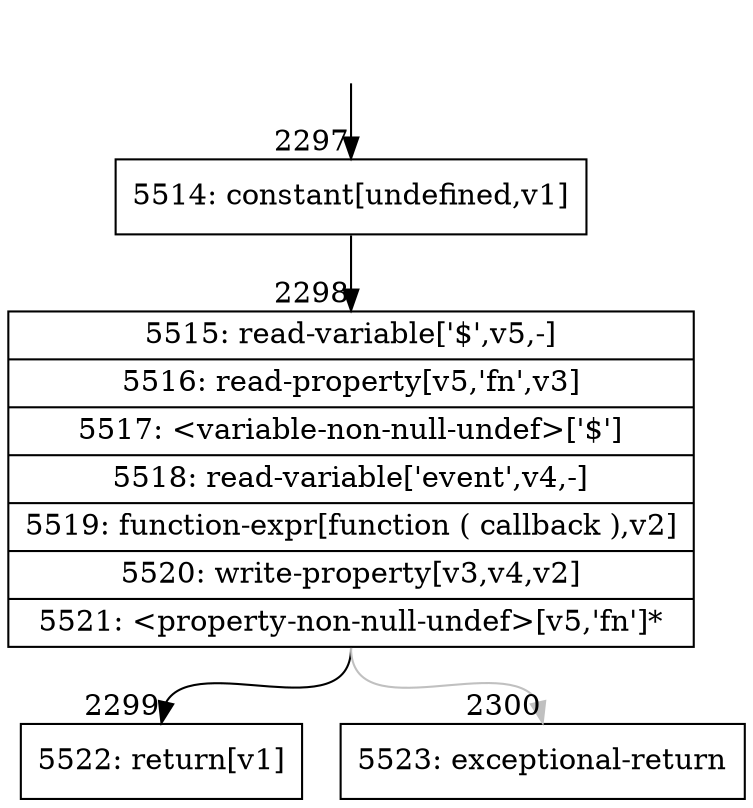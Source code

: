 digraph {
rankdir="TD"
BB_entry208[shape=none,label=""];
BB_entry208 -> BB2297 [tailport=s, headport=n, headlabel="    2297"]
BB2297 [shape=record label="{5514: constant[undefined,v1]}" ] 
BB2297 -> BB2298 [tailport=s, headport=n, headlabel="      2298"]
BB2298 [shape=record label="{5515: read-variable['$',v5,-]|5516: read-property[v5,'fn',v3]|5517: \<variable-non-null-undef\>['$']|5518: read-variable['event',v4,-]|5519: function-expr[function ( callback ),v2]|5520: write-property[v3,v4,v2]|5521: \<property-non-null-undef\>[v5,'fn']*}" ] 
BB2298 -> BB2299 [tailport=s, headport=n, headlabel="      2299"]
BB2298 -> BB2300 [tailport=s, headport=n, color=gray, headlabel="      2300"]
BB2299 [shape=record label="{5522: return[v1]}" ] 
BB2300 [shape=record label="{5523: exceptional-return}" ] 
//#$~ 1143
}
